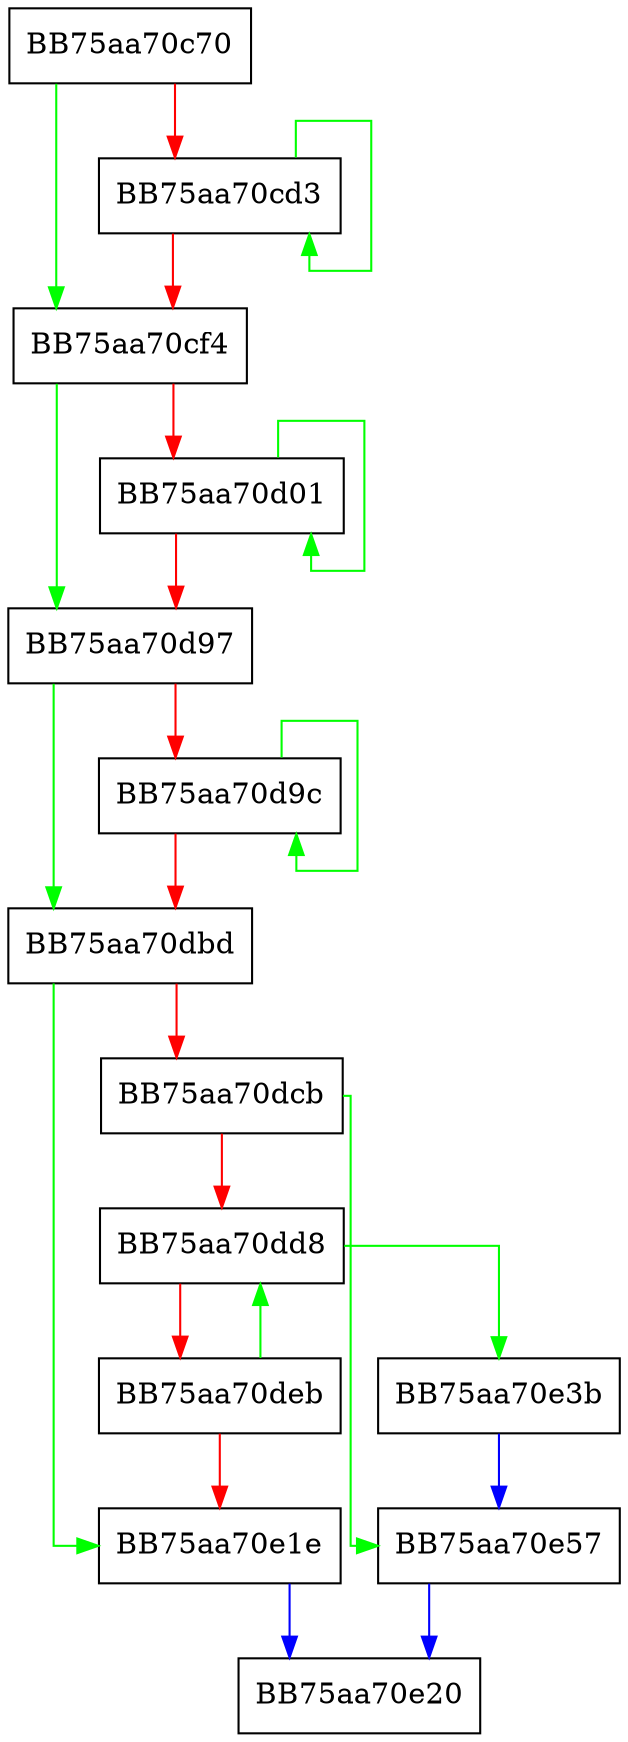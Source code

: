 digraph nvir_cure {
  node [shape="box"];
  graph [splines=ortho];
  BB75aa70c70 -> BB75aa70cf4 [color="green"];
  BB75aa70c70 -> BB75aa70cd3 [color="red"];
  BB75aa70cd3 -> BB75aa70cd3 [color="green"];
  BB75aa70cd3 -> BB75aa70cf4 [color="red"];
  BB75aa70cf4 -> BB75aa70d97 [color="green"];
  BB75aa70cf4 -> BB75aa70d01 [color="red"];
  BB75aa70d01 -> BB75aa70d01 [color="green"];
  BB75aa70d01 -> BB75aa70d97 [color="red"];
  BB75aa70d97 -> BB75aa70dbd [color="green"];
  BB75aa70d97 -> BB75aa70d9c [color="red"];
  BB75aa70d9c -> BB75aa70d9c [color="green"];
  BB75aa70d9c -> BB75aa70dbd [color="red"];
  BB75aa70dbd -> BB75aa70e1e [color="green"];
  BB75aa70dbd -> BB75aa70dcb [color="red"];
  BB75aa70dcb -> BB75aa70e57 [color="green"];
  BB75aa70dcb -> BB75aa70dd8 [color="red"];
  BB75aa70dd8 -> BB75aa70e3b [color="green"];
  BB75aa70dd8 -> BB75aa70deb [color="red"];
  BB75aa70deb -> BB75aa70dd8 [color="green"];
  BB75aa70deb -> BB75aa70e1e [color="red"];
  BB75aa70e1e -> BB75aa70e20 [color="blue"];
  BB75aa70e3b -> BB75aa70e57 [color="blue"];
  BB75aa70e57 -> BB75aa70e20 [color="blue"];
}